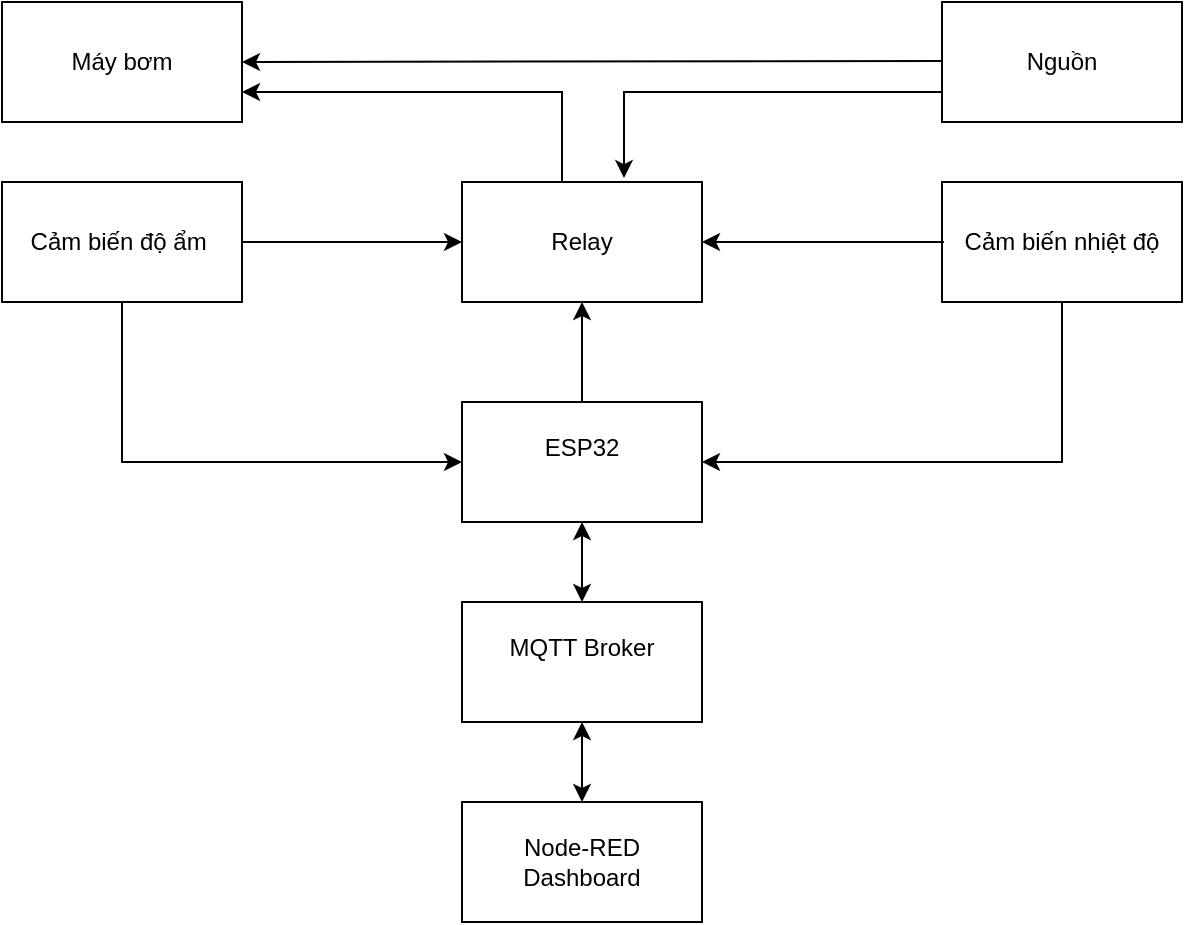 <mxfile version="24.8.6">
  <diagram name="Trang-1" id="H4RehLyzMYRSJG78Ezu4">
    <mxGraphModel dx="880" dy="1637" grid="1" gridSize="10" guides="1" tooltips="1" connect="1" arrows="1" fold="1" page="1" pageScale="1" pageWidth="827" pageHeight="1169" math="0" shadow="0">
      <root>
        <mxCell id="0" />
        <mxCell id="1" parent="0" />
        <mxCell id="4OxetRRHmji3pOnfJKFO-8" value="Máy bơm" style="rounded=0;whiteSpace=wrap;html=1;" vertex="1" parent="1">
          <mxGeometry x="80" y="-1110" width="120" height="60" as="geometry" />
        </mxCell>
        <mxCell id="4OxetRRHmji3pOnfJKFO-9" value="Nguồn" style="rounded=0;whiteSpace=wrap;html=1;" vertex="1" parent="1">
          <mxGeometry x="550" y="-1110" width="120" height="60" as="geometry" />
        </mxCell>
        <mxCell id="4OxetRRHmji3pOnfJKFO-10" value="Relay" style="rounded=0;whiteSpace=wrap;html=1;" vertex="1" parent="1">
          <mxGeometry x="310" y="-1020" width="120" height="60" as="geometry" />
        </mxCell>
        <mxCell id="4OxetRRHmji3pOnfJKFO-11" value="&lt;div&gt;Cảm biến nhiệt độ&lt;/div&gt;" style="rounded=0;whiteSpace=wrap;html=1;" vertex="1" parent="1">
          <mxGeometry x="550" y="-1020" width="120" height="60" as="geometry" />
        </mxCell>
        <mxCell id="4OxetRRHmji3pOnfJKFO-12" value="Cảm biến độ ẩm&amp;nbsp;" style="rounded=0;whiteSpace=wrap;html=1;" vertex="1" parent="1">
          <mxGeometry x="80" y="-1020" width="120" height="60" as="geometry" />
        </mxCell>
        <mxCell id="4OxetRRHmji3pOnfJKFO-13" value="ESP32&lt;div&gt;&lt;br&gt;&lt;/div&gt;" style="rounded=0;whiteSpace=wrap;html=1;" vertex="1" parent="1">
          <mxGeometry x="310" y="-910" width="120" height="60" as="geometry" />
        </mxCell>
        <mxCell id="4OxetRRHmji3pOnfJKFO-14" value="MQTT Broker&lt;div&gt;&lt;br&gt;&lt;/div&gt;" style="rounded=0;whiteSpace=wrap;html=1;" vertex="1" parent="1">
          <mxGeometry x="310" y="-810" width="120" height="60" as="geometry" />
        </mxCell>
        <mxCell id="4OxetRRHmji3pOnfJKFO-16" value="Node-RED Dashboard" style="rounded=0;whiteSpace=wrap;html=1;" vertex="1" parent="1">
          <mxGeometry x="310" y="-710" width="120" height="60" as="geometry" />
        </mxCell>
        <mxCell id="4OxetRRHmji3pOnfJKFO-18" value="" style="endArrow=classic;html=1;rounded=0;entryX=1;entryY=0.5;entryDx=0;entryDy=0;" edge="1" parent="1" target="4OxetRRHmji3pOnfJKFO-8">
          <mxGeometry width="50" height="50" relative="1" as="geometry">
            <mxPoint x="550" y="-1080.5" as="sourcePoint" />
            <mxPoint x="464" y="-1080.5" as="targetPoint" />
          </mxGeometry>
        </mxCell>
        <mxCell id="4OxetRRHmji3pOnfJKFO-19" value="" style="endArrow=classic;html=1;rounded=0;entryX=1;entryY=0.75;entryDx=0;entryDy=0;" edge="1" parent="1" target="4OxetRRHmji3pOnfJKFO-8">
          <mxGeometry width="50" height="50" relative="1" as="geometry">
            <mxPoint x="360" y="-1020" as="sourcePoint" />
            <mxPoint x="360" y="-1070" as="targetPoint" />
            <Array as="points">
              <mxPoint x="360" y="-1065" />
            </Array>
          </mxGeometry>
        </mxCell>
        <mxCell id="4OxetRRHmji3pOnfJKFO-20" value="" style="endArrow=classic;html=1;rounded=0;entryX=0.675;entryY=-0.033;entryDx=0;entryDy=0;entryPerimeter=0;exitX=0;exitY=0.75;exitDx=0;exitDy=0;" edge="1" parent="1" source="4OxetRRHmji3pOnfJKFO-9" target="4OxetRRHmji3pOnfJKFO-10">
          <mxGeometry width="50" height="50" relative="1" as="geometry">
            <mxPoint x="390" y="-920" as="sourcePoint" />
            <mxPoint x="440" y="-970" as="targetPoint" />
            <Array as="points">
              <mxPoint x="391" y="-1065" />
            </Array>
          </mxGeometry>
        </mxCell>
        <mxCell id="4OxetRRHmji3pOnfJKFO-21" value="" style="endArrow=classic;html=1;rounded=0;entryX=1;entryY=0.5;entryDx=0;entryDy=0;exitX=0.008;exitY=0.5;exitDx=0;exitDy=0;exitPerimeter=0;" edge="1" parent="1" source="4OxetRRHmji3pOnfJKFO-11" target="4OxetRRHmji3pOnfJKFO-10">
          <mxGeometry width="50" height="50" relative="1" as="geometry">
            <mxPoint x="390" y="-920" as="sourcePoint" />
            <mxPoint x="440" y="-970" as="targetPoint" />
          </mxGeometry>
        </mxCell>
        <mxCell id="4OxetRRHmji3pOnfJKFO-22" value="" style="endArrow=classic;html=1;rounded=0;exitX=1;exitY=0.5;exitDx=0;exitDy=0;entryX=0;entryY=0.5;entryDx=0;entryDy=0;" edge="1" parent="1" source="4OxetRRHmji3pOnfJKFO-12" target="4OxetRRHmji3pOnfJKFO-10">
          <mxGeometry width="50" height="50" relative="1" as="geometry">
            <mxPoint x="390" y="-920" as="sourcePoint" />
            <mxPoint x="440" y="-970" as="targetPoint" />
          </mxGeometry>
        </mxCell>
        <mxCell id="4OxetRRHmji3pOnfJKFO-23" value="" style="endArrow=classic;html=1;rounded=0;entryX=1;entryY=0.5;entryDx=0;entryDy=0;exitX=0.5;exitY=1;exitDx=0;exitDy=0;" edge="1" parent="1" source="4OxetRRHmji3pOnfJKFO-11" target="4OxetRRHmji3pOnfJKFO-13">
          <mxGeometry width="50" height="50" relative="1" as="geometry">
            <mxPoint x="390" y="-860" as="sourcePoint" />
            <mxPoint x="440" y="-910" as="targetPoint" />
            <Array as="points">
              <mxPoint x="610" y="-880" />
            </Array>
          </mxGeometry>
        </mxCell>
        <mxCell id="4OxetRRHmji3pOnfJKFO-25" value="" style="endArrow=classic;html=1;rounded=0;exitX=0.5;exitY=1;exitDx=0;exitDy=0;entryX=0;entryY=0.5;entryDx=0;entryDy=0;" edge="1" parent="1" source="4OxetRRHmji3pOnfJKFO-12" target="4OxetRRHmji3pOnfJKFO-13">
          <mxGeometry width="50" height="50" relative="1" as="geometry">
            <mxPoint x="390" y="-860" as="sourcePoint" />
            <mxPoint x="440" y="-910" as="targetPoint" />
            <Array as="points">
              <mxPoint x="140" y="-880" />
            </Array>
          </mxGeometry>
        </mxCell>
        <mxCell id="4OxetRRHmji3pOnfJKFO-26" value="" style="endArrow=classic;startArrow=classic;html=1;rounded=0;entryX=0.5;entryY=1;entryDx=0;entryDy=0;" edge="1" parent="1" target="4OxetRRHmji3pOnfJKFO-13">
          <mxGeometry width="50" height="50" relative="1" as="geometry">
            <mxPoint x="370" y="-810" as="sourcePoint" />
            <mxPoint x="420" y="-790" as="targetPoint" />
          </mxGeometry>
        </mxCell>
        <mxCell id="4OxetRRHmji3pOnfJKFO-30" value="" style="endArrow=classic;startArrow=classic;html=1;rounded=0;exitX=0.5;exitY=0;exitDx=0;exitDy=0;entryX=0.5;entryY=1;entryDx=0;entryDy=0;" edge="1" parent="1" source="4OxetRRHmji3pOnfJKFO-16" target="4OxetRRHmji3pOnfJKFO-14">
          <mxGeometry width="50" height="50" relative="1" as="geometry">
            <mxPoint x="530" y="-700" as="sourcePoint" />
            <mxPoint x="580" y="-750" as="targetPoint" />
          </mxGeometry>
        </mxCell>
        <mxCell id="4OxetRRHmji3pOnfJKFO-32" value="" style="endArrow=classic;html=1;rounded=0;entryX=0.5;entryY=1;entryDx=0;entryDy=0;" edge="1" parent="1" target="4OxetRRHmji3pOnfJKFO-10">
          <mxGeometry width="50" height="50" relative="1" as="geometry">
            <mxPoint x="370" y="-910" as="sourcePoint" />
            <mxPoint x="420" y="-910" as="targetPoint" />
          </mxGeometry>
        </mxCell>
      </root>
    </mxGraphModel>
  </diagram>
</mxfile>
